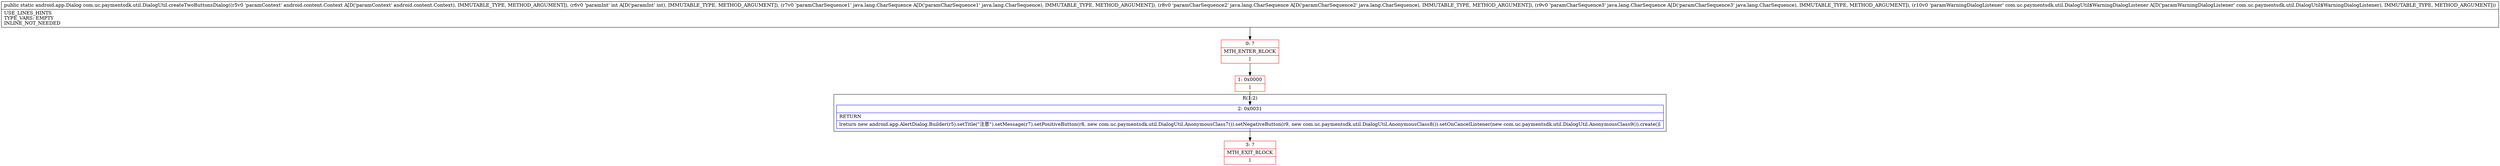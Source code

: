 digraph "CFG forcom.uc.paymentsdk.util.DialogUtil.createTwoButtonsDialog(Landroid\/content\/Context;ILjava\/lang\/CharSequence;Ljava\/lang\/CharSequence;Ljava\/lang\/CharSequence;Lcom\/uc\/paymentsdk\/util\/DialogUtil$WarningDialogListener;)Landroid\/app\/Dialog;" {
subgraph cluster_Region_1532667810 {
label = "R(1:2)";
node [shape=record,color=blue];
Node_2 [shape=record,label="{2\:\ 0x0031|RETURN\l|lreturn new android.app.AlertDialog.Builder(r5).setTitle(\"注意\").setMessage(r7).setPositiveButton(r8, new com.uc.paymentsdk.util.DialogUtil.AnonymousClass7()).setNegativeButton(r9, new com.uc.paymentsdk.util.DialogUtil.AnonymousClass8()).setOnCancelListener(new com.uc.paymentsdk.util.DialogUtil.AnonymousClass9()).create()l}"];
}
Node_0 [shape=record,color=red,label="{0\:\ ?|MTH_ENTER_BLOCK\l|l}"];
Node_1 [shape=record,color=red,label="{1\:\ 0x0000|l}"];
Node_3 [shape=record,color=red,label="{3\:\ ?|MTH_EXIT_BLOCK\l|l}"];
MethodNode[shape=record,label="{public static android.app.Dialog com.uc.paymentsdk.util.DialogUtil.createTwoButtonsDialog((r5v0 'paramContext' android.content.Context A[D('paramContext' android.content.Context), IMMUTABLE_TYPE, METHOD_ARGUMENT]), (r6v0 'paramInt' int A[D('paramInt' int), IMMUTABLE_TYPE, METHOD_ARGUMENT]), (r7v0 'paramCharSequence1' java.lang.CharSequence A[D('paramCharSequence1' java.lang.CharSequence), IMMUTABLE_TYPE, METHOD_ARGUMENT]), (r8v0 'paramCharSequence2' java.lang.CharSequence A[D('paramCharSequence2' java.lang.CharSequence), IMMUTABLE_TYPE, METHOD_ARGUMENT]), (r9v0 'paramCharSequence3' java.lang.CharSequence A[D('paramCharSequence3' java.lang.CharSequence), IMMUTABLE_TYPE, METHOD_ARGUMENT]), (r10v0 'paramWarningDialogListener' com.uc.paymentsdk.util.DialogUtil$WarningDialogListener A[D('paramWarningDialogListener' com.uc.paymentsdk.util.DialogUtil$WarningDialogListener), IMMUTABLE_TYPE, METHOD_ARGUMENT]))  | USE_LINES_HINTS\lTYPE_VARS: EMPTY\lINLINE_NOT_NEEDED\l}"];
MethodNode -> Node_0;
Node_2 -> Node_3;
Node_0 -> Node_1;
Node_1 -> Node_2;
}

